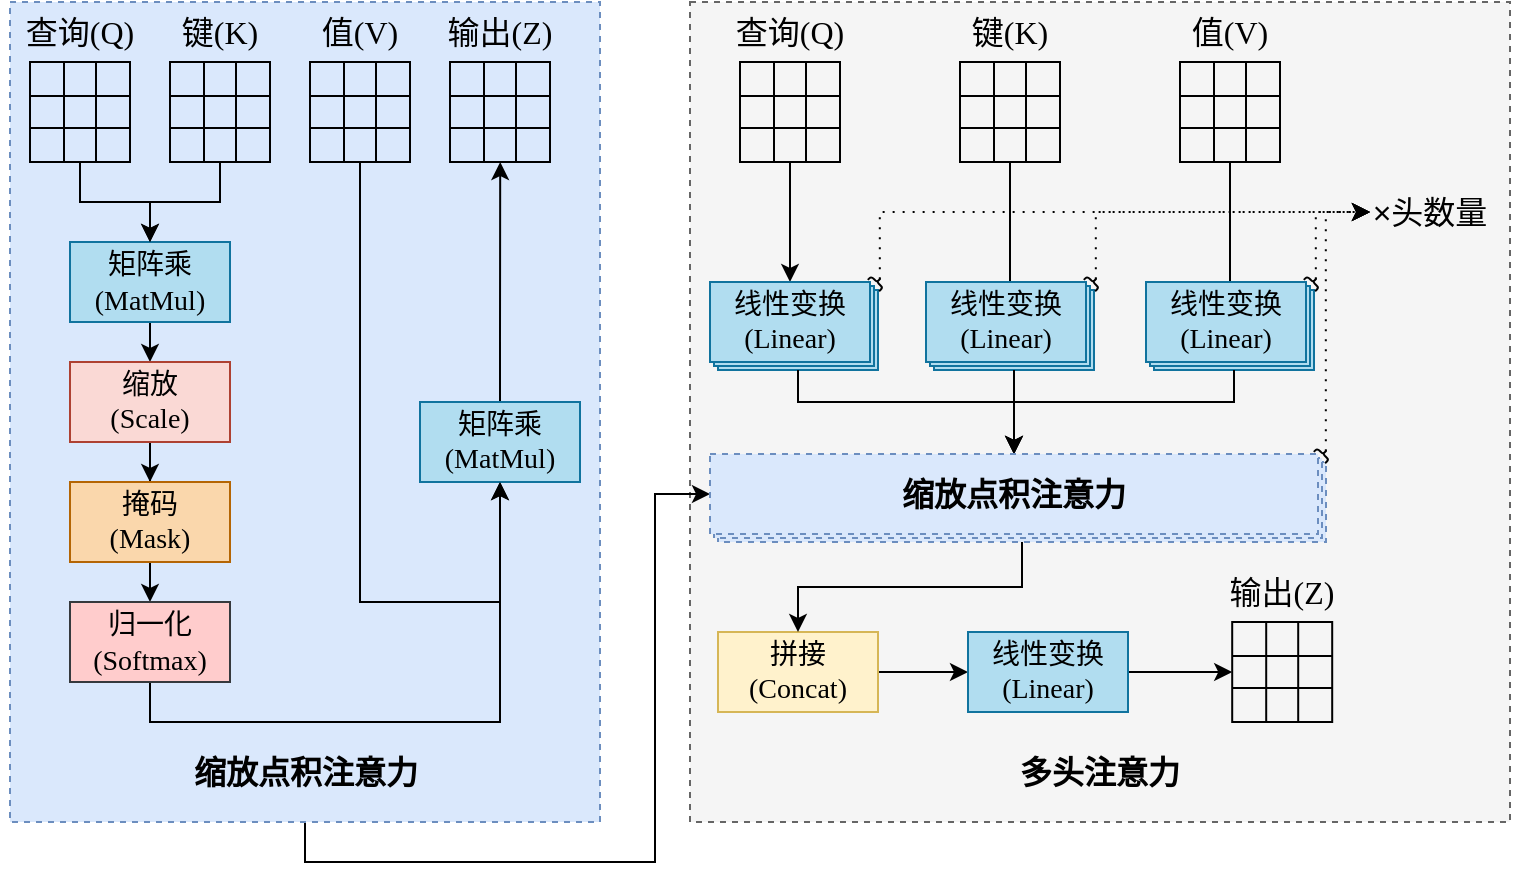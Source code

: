 <mxfile version="24.2.5" type="device">
  <diagram name="第 1 页" id="dVdpCF9wNjlWeNjONU8Y">
    <mxGraphModel dx="989" dy="577" grid="1" gridSize="10" guides="1" tooltips="1" connect="1" arrows="1" fold="1" page="1" pageScale="1" pageWidth="1169" pageHeight="1654" math="0" shadow="0">
      <root>
        <mxCell id="0" />
        <mxCell id="1" parent="0" />
        <mxCell id="nSlpM6zE50K-tXMGbX81-155" value="" style="rounded=0;whiteSpace=wrap;html=1;dashed=1;fillColor=#f5f5f5;strokeColor=#666666;fontColor=#333333;" parent="1" vertex="1">
          <mxGeometry x="450" y="80" width="410" height="410" as="geometry" />
        </mxCell>
        <mxCell id="nSlpM6zE50K-tXMGbX81-108" style="edgeStyle=orthogonalEdgeStyle;rounded=0;orthogonalLoop=1;jettySize=auto;html=1;exitX=0.5;exitY=1;exitDx=0;exitDy=0;entryX=0;entryY=0.5;entryDx=0;entryDy=0;" parent="1" source="nSlpM6zE50K-tXMGbX81-1" target="nSlpM6zE50K-tXMGbX81-107" edge="1">
          <mxGeometry relative="1" as="geometry" />
        </mxCell>
        <mxCell id="nSlpM6zE50K-tXMGbX81-1" value="" style="rounded=0;whiteSpace=wrap;html=1;dashed=1;fillColor=#dae8fc;strokeColor=#6c8ebf;" parent="1" vertex="1">
          <mxGeometry x="110" y="80" width="295" height="410" as="geometry" />
        </mxCell>
        <mxCell id="oNOvtMG3czTlzHMHdK3j-41" style="edgeStyle=orthogonalEdgeStyle;rounded=0;orthogonalLoop=1;jettySize=auto;html=1;exitX=0.5;exitY=1;exitDx=0;exitDy=0;entryX=0.5;entryY=0;entryDx=0;entryDy=0;" parent="1" source="oNOvtMG3czTlzHMHdK3j-2" target="oNOvtMG3czTlzHMHdK3j-39" edge="1">
          <mxGeometry relative="1" as="geometry" />
        </mxCell>
        <mxCell id="oNOvtMG3czTlzHMHdK3j-2" value="&lt;span style=&quot;font-size: 14px;&quot;&gt;&lt;font face=&quot;宋体&quot;&gt;矩阵乘&lt;/font&gt;&lt;font face=&quot;Times New Roman&quot;&gt;(MatMul)&lt;/font&gt;&lt;/span&gt;" style="rounded=0;whiteSpace=wrap;html=1;align=center;verticalAlign=middle;fontFamily=Helvetica;fontSize=12;fillColor=#b1ddf0;strokeColor=#10739e;" parent="1" vertex="1">
          <mxGeometry x="140" y="200" width="80" height="40" as="geometry" />
        </mxCell>
        <mxCell id="oNOvtMG3czTlzHMHdK3j-35" value="" style="edgeStyle=orthogonalEdgeStyle;rounded=0;orthogonalLoop=1;jettySize=auto;html=1;endArrow=classic;endFill=1;" parent="1" source="oNOvtMG3czTlzHMHdK3j-6" target="oNOvtMG3czTlzHMHdK3j-2" edge="1">
          <mxGeometry relative="1" as="geometry" />
        </mxCell>
        <mxCell id="oNOvtMG3czTlzHMHdK3j-6" value="" style="shape=table;startSize=0;container=1;collapsible=0;childLayout=tableLayout;fontSize=16;fillColor=none;" parent="1" vertex="1">
          <mxGeometry x="120" y="110" width="50" height="50" as="geometry" />
        </mxCell>
        <mxCell id="oNOvtMG3czTlzHMHdK3j-7" value="" style="shape=tableRow;horizontal=0;startSize=0;swimlaneHead=0;swimlaneBody=0;strokeColor=inherit;top=0;left=0;bottom=0;right=0;collapsible=0;dropTarget=0;fillColor=none;points=[[0,0.5],[1,0.5]];portConstraint=eastwest;fontSize=16;" parent="oNOvtMG3czTlzHMHdK3j-6" vertex="1">
          <mxGeometry width="50" height="17" as="geometry" />
        </mxCell>
        <mxCell id="oNOvtMG3czTlzHMHdK3j-8" value="" style="shape=partialRectangle;html=1;whiteSpace=wrap;connectable=0;strokeColor=inherit;overflow=hidden;fillColor=none;top=0;left=0;bottom=0;right=0;pointerEvents=1;fontSize=16;" parent="oNOvtMG3czTlzHMHdK3j-7" vertex="1">
          <mxGeometry width="17" height="17" as="geometry">
            <mxRectangle width="17" height="17" as="alternateBounds" />
          </mxGeometry>
        </mxCell>
        <mxCell id="oNOvtMG3czTlzHMHdK3j-9" value="" style="shape=partialRectangle;html=1;whiteSpace=wrap;connectable=0;strokeColor=inherit;overflow=hidden;fillColor=none;top=0;left=0;bottom=0;right=0;pointerEvents=1;fontSize=16;" parent="oNOvtMG3czTlzHMHdK3j-7" vertex="1">
          <mxGeometry x="17" width="16" height="17" as="geometry">
            <mxRectangle width="16" height="17" as="alternateBounds" />
          </mxGeometry>
        </mxCell>
        <mxCell id="oNOvtMG3czTlzHMHdK3j-10" value="" style="shape=partialRectangle;html=1;whiteSpace=wrap;connectable=0;strokeColor=inherit;overflow=hidden;fillColor=none;top=0;left=0;bottom=0;right=0;pointerEvents=1;fontSize=16;" parent="oNOvtMG3czTlzHMHdK3j-7" vertex="1">
          <mxGeometry x="33" width="17" height="17" as="geometry">
            <mxRectangle width="17" height="17" as="alternateBounds" />
          </mxGeometry>
        </mxCell>
        <mxCell id="oNOvtMG3czTlzHMHdK3j-11" value="" style="shape=tableRow;horizontal=0;startSize=0;swimlaneHead=0;swimlaneBody=0;strokeColor=inherit;top=0;left=0;bottom=0;right=0;collapsible=0;dropTarget=0;fillColor=none;points=[[0,0.5],[1,0.5]];portConstraint=eastwest;fontSize=16;" parent="oNOvtMG3czTlzHMHdK3j-6" vertex="1">
          <mxGeometry y="17" width="50" height="16" as="geometry" />
        </mxCell>
        <mxCell id="oNOvtMG3czTlzHMHdK3j-12" value="" style="shape=partialRectangle;html=1;whiteSpace=wrap;connectable=0;strokeColor=inherit;overflow=hidden;fillColor=none;top=0;left=0;bottom=0;right=0;pointerEvents=1;fontSize=16;" parent="oNOvtMG3czTlzHMHdK3j-11" vertex="1">
          <mxGeometry width="17" height="16" as="geometry">
            <mxRectangle width="17" height="16" as="alternateBounds" />
          </mxGeometry>
        </mxCell>
        <mxCell id="oNOvtMG3czTlzHMHdK3j-13" value="" style="shape=partialRectangle;html=1;whiteSpace=wrap;connectable=0;strokeColor=inherit;overflow=hidden;fillColor=none;top=0;left=0;bottom=0;right=0;pointerEvents=1;fontSize=16;" parent="oNOvtMG3czTlzHMHdK3j-11" vertex="1">
          <mxGeometry x="17" width="16" height="16" as="geometry">
            <mxRectangle width="16" height="16" as="alternateBounds" />
          </mxGeometry>
        </mxCell>
        <mxCell id="oNOvtMG3czTlzHMHdK3j-14" value="" style="shape=partialRectangle;html=1;whiteSpace=wrap;connectable=0;strokeColor=inherit;overflow=hidden;fillColor=none;top=0;left=0;bottom=0;right=0;pointerEvents=1;fontSize=16;" parent="oNOvtMG3czTlzHMHdK3j-11" vertex="1">
          <mxGeometry x="33" width="17" height="16" as="geometry">
            <mxRectangle width="17" height="16" as="alternateBounds" />
          </mxGeometry>
        </mxCell>
        <mxCell id="oNOvtMG3czTlzHMHdK3j-15" value="" style="shape=tableRow;horizontal=0;startSize=0;swimlaneHead=0;swimlaneBody=0;strokeColor=inherit;top=0;left=0;bottom=0;right=0;collapsible=0;dropTarget=0;fillColor=none;points=[[0,0.5],[1,0.5]];portConstraint=eastwest;fontSize=16;" parent="oNOvtMG3czTlzHMHdK3j-6" vertex="1">
          <mxGeometry y="33" width="50" height="17" as="geometry" />
        </mxCell>
        <mxCell id="oNOvtMG3czTlzHMHdK3j-16" value="" style="shape=partialRectangle;html=1;whiteSpace=wrap;connectable=0;strokeColor=inherit;overflow=hidden;fillColor=none;top=0;left=0;bottom=0;right=0;pointerEvents=1;fontSize=16;" parent="oNOvtMG3czTlzHMHdK3j-15" vertex="1">
          <mxGeometry width="17" height="17" as="geometry">
            <mxRectangle width="17" height="17" as="alternateBounds" />
          </mxGeometry>
        </mxCell>
        <mxCell id="oNOvtMG3czTlzHMHdK3j-17" value="" style="shape=partialRectangle;html=1;whiteSpace=wrap;connectable=0;strokeColor=inherit;overflow=hidden;fillColor=none;top=0;left=0;bottom=0;right=0;pointerEvents=1;fontSize=16;" parent="oNOvtMG3czTlzHMHdK3j-15" vertex="1">
          <mxGeometry x="17" width="16" height="17" as="geometry">
            <mxRectangle width="16" height="17" as="alternateBounds" />
          </mxGeometry>
        </mxCell>
        <mxCell id="oNOvtMG3czTlzHMHdK3j-18" value="" style="shape=partialRectangle;html=1;whiteSpace=wrap;connectable=0;strokeColor=inherit;overflow=hidden;fillColor=none;top=0;left=0;bottom=0;right=0;pointerEvents=1;fontSize=16;" parent="oNOvtMG3czTlzHMHdK3j-15" vertex="1">
          <mxGeometry x="33" width="17" height="17" as="geometry">
            <mxRectangle width="17" height="17" as="alternateBounds" />
          </mxGeometry>
        </mxCell>
        <mxCell id="oNOvtMG3czTlzHMHdK3j-36" value="" style="edgeStyle=orthogonalEdgeStyle;rounded=0;orthogonalLoop=1;jettySize=auto;html=1;endArrow=classic;endFill=1;" parent="1" source="oNOvtMG3czTlzHMHdK3j-20" target="oNOvtMG3czTlzHMHdK3j-2" edge="1">
          <mxGeometry relative="1" as="geometry" />
        </mxCell>
        <mxCell id="oNOvtMG3czTlzHMHdK3j-20" value="" style="shape=table;startSize=0;container=1;collapsible=0;childLayout=tableLayout;fontSize=16;fillColor=none;" parent="1" vertex="1">
          <mxGeometry x="190" y="110" width="50" height="50" as="geometry" />
        </mxCell>
        <mxCell id="oNOvtMG3czTlzHMHdK3j-21" value="" style="shape=tableRow;horizontal=0;startSize=0;swimlaneHead=0;swimlaneBody=0;strokeColor=inherit;top=0;left=0;bottom=0;right=0;collapsible=0;dropTarget=0;fillColor=none;points=[[0,0.5],[1,0.5]];portConstraint=eastwest;fontSize=16;" parent="oNOvtMG3czTlzHMHdK3j-20" vertex="1">
          <mxGeometry width="50" height="17" as="geometry" />
        </mxCell>
        <mxCell id="oNOvtMG3czTlzHMHdK3j-22" value="" style="shape=partialRectangle;html=1;whiteSpace=wrap;connectable=0;strokeColor=inherit;overflow=hidden;fillColor=none;top=0;left=0;bottom=0;right=0;pointerEvents=1;fontSize=16;" parent="oNOvtMG3czTlzHMHdK3j-21" vertex="1">
          <mxGeometry width="17" height="17" as="geometry">
            <mxRectangle width="17" height="17" as="alternateBounds" />
          </mxGeometry>
        </mxCell>
        <mxCell id="oNOvtMG3czTlzHMHdK3j-23" value="" style="shape=partialRectangle;html=1;whiteSpace=wrap;connectable=0;strokeColor=inherit;overflow=hidden;fillColor=none;top=0;left=0;bottom=0;right=0;pointerEvents=1;fontSize=16;" parent="oNOvtMG3czTlzHMHdK3j-21" vertex="1">
          <mxGeometry x="17" width="16" height="17" as="geometry">
            <mxRectangle width="16" height="17" as="alternateBounds" />
          </mxGeometry>
        </mxCell>
        <mxCell id="oNOvtMG3czTlzHMHdK3j-24" value="" style="shape=partialRectangle;html=1;whiteSpace=wrap;connectable=0;strokeColor=inherit;overflow=hidden;fillColor=none;top=0;left=0;bottom=0;right=0;pointerEvents=1;fontSize=16;" parent="oNOvtMG3czTlzHMHdK3j-21" vertex="1">
          <mxGeometry x="33" width="17" height="17" as="geometry">
            <mxRectangle width="17" height="17" as="alternateBounds" />
          </mxGeometry>
        </mxCell>
        <mxCell id="oNOvtMG3czTlzHMHdK3j-25" value="" style="shape=tableRow;horizontal=0;startSize=0;swimlaneHead=0;swimlaneBody=0;strokeColor=inherit;top=0;left=0;bottom=0;right=0;collapsible=0;dropTarget=0;fillColor=none;points=[[0,0.5],[1,0.5]];portConstraint=eastwest;fontSize=16;" parent="oNOvtMG3czTlzHMHdK3j-20" vertex="1">
          <mxGeometry y="17" width="50" height="16" as="geometry" />
        </mxCell>
        <mxCell id="oNOvtMG3czTlzHMHdK3j-26" value="" style="shape=partialRectangle;html=1;whiteSpace=wrap;connectable=0;strokeColor=inherit;overflow=hidden;fillColor=none;top=0;left=0;bottom=0;right=0;pointerEvents=1;fontSize=16;" parent="oNOvtMG3czTlzHMHdK3j-25" vertex="1">
          <mxGeometry width="17" height="16" as="geometry">
            <mxRectangle width="17" height="16" as="alternateBounds" />
          </mxGeometry>
        </mxCell>
        <mxCell id="oNOvtMG3czTlzHMHdK3j-27" value="" style="shape=partialRectangle;html=1;whiteSpace=wrap;connectable=0;strokeColor=inherit;overflow=hidden;fillColor=none;top=0;left=0;bottom=0;right=0;pointerEvents=1;fontSize=16;" parent="oNOvtMG3czTlzHMHdK3j-25" vertex="1">
          <mxGeometry x="17" width="16" height="16" as="geometry">
            <mxRectangle width="16" height="16" as="alternateBounds" />
          </mxGeometry>
        </mxCell>
        <mxCell id="oNOvtMG3czTlzHMHdK3j-28" value="" style="shape=partialRectangle;html=1;whiteSpace=wrap;connectable=0;strokeColor=inherit;overflow=hidden;fillColor=none;top=0;left=0;bottom=0;right=0;pointerEvents=1;fontSize=16;" parent="oNOvtMG3czTlzHMHdK3j-25" vertex="1">
          <mxGeometry x="33" width="17" height="16" as="geometry">
            <mxRectangle width="17" height="16" as="alternateBounds" />
          </mxGeometry>
        </mxCell>
        <mxCell id="oNOvtMG3czTlzHMHdK3j-29" value="" style="shape=tableRow;horizontal=0;startSize=0;swimlaneHead=0;swimlaneBody=0;strokeColor=inherit;top=0;left=0;bottom=0;right=0;collapsible=0;dropTarget=0;fillColor=none;points=[[0,0.5],[1,0.5]];portConstraint=eastwest;fontSize=16;" parent="oNOvtMG3czTlzHMHdK3j-20" vertex="1">
          <mxGeometry y="33" width="50" height="17" as="geometry" />
        </mxCell>
        <mxCell id="oNOvtMG3czTlzHMHdK3j-30" value="" style="shape=partialRectangle;html=1;whiteSpace=wrap;connectable=0;strokeColor=inherit;overflow=hidden;fillColor=none;top=0;left=0;bottom=0;right=0;pointerEvents=1;fontSize=16;" parent="oNOvtMG3czTlzHMHdK3j-29" vertex="1">
          <mxGeometry width="17" height="17" as="geometry">
            <mxRectangle width="17" height="17" as="alternateBounds" />
          </mxGeometry>
        </mxCell>
        <mxCell id="oNOvtMG3czTlzHMHdK3j-31" value="" style="shape=partialRectangle;html=1;whiteSpace=wrap;connectable=0;strokeColor=inherit;overflow=hidden;fillColor=none;top=0;left=0;bottom=0;right=0;pointerEvents=1;fontSize=16;" parent="oNOvtMG3czTlzHMHdK3j-29" vertex="1">
          <mxGeometry x="17" width="16" height="17" as="geometry">
            <mxRectangle width="16" height="17" as="alternateBounds" />
          </mxGeometry>
        </mxCell>
        <mxCell id="oNOvtMG3czTlzHMHdK3j-32" value="" style="shape=partialRectangle;html=1;whiteSpace=wrap;connectable=0;strokeColor=inherit;overflow=hidden;fillColor=none;top=0;left=0;bottom=0;right=0;pointerEvents=1;fontSize=16;" parent="oNOvtMG3czTlzHMHdK3j-29" vertex="1">
          <mxGeometry x="33" width="17" height="17" as="geometry">
            <mxRectangle width="17" height="17" as="alternateBounds" />
          </mxGeometry>
        </mxCell>
        <mxCell id="oNOvtMG3czTlzHMHdK3j-37" value="&lt;font face=&quot;宋体&quot; style=&quot;font-size: 16px;&quot;&gt;查询&lt;/font&gt;&lt;font style=&quot;font-size: 16px;&quot; face=&quot;Times New Roman&quot;&gt;(Q)&lt;/font&gt;" style="text;html=1;align=center;verticalAlign=middle;whiteSpace=wrap;rounded=0;" parent="1" vertex="1">
          <mxGeometry x="105" y="80" width="80" height="30" as="geometry" />
        </mxCell>
        <mxCell id="oNOvtMG3czTlzHMHdK3j-38" value="&lt;font face=&quot;宋体&quot; style=&quot;font-size: 16px;&quot;&gt;键&lt;/font&gt;&lt;font style=&quot;font-size: 16px;&quot; face=&quot;Times New Roman&quot;&gt;(K)&lt;/font&gt;" style="text;html=1;align=center;verticalAlign=middle;whiteSpace=wrap;rounded=0;" parent="1" vertex="1">
          <mxGeometry x="190" y="80" width="50" height="30" as="geometry" />
        </mxCell>
        <mxCell id="oNOvtMG3czTlzHMHdK3j-42" style="edgeStyle=orthogonalEdgeStyle;rounded=0;orthogonalLoop=1;jettySize=auto;html=1;exitX=0.5;exitY=1;exitDx=0;exitDy=0;" parent="1" source="oNOvtMG3czTlzHMHdK3j-39" target="oNOvtMG3czTlzHMHdK3j-40" edge="1">
          <mxGeometry relative="1" as="geometry" />
        </mxCell>
        <mxCell id="oNOvtMG3czTlzHMHdK3j-39" value="&lt;span style=&quot;font-size: 14px;&quot;&gt;&lt;font face=&quot;宋体&quot;&gt;缩放&lt;/font&gt;&lt;/span&gt;&lt;div&gt;&lt;font face=&quot;Times New Roman&quot;&gt;&lt;span style=&quot;font-size: 14px;&quot;&gt;(Scale)&lt;/span&gt;&lt;/font&gt;&lt;/div&gt;" style="rounded=0;whiteSpace=wrap;html=1;align=center;verticalAlign=middle;fontFamily=Helvetica;fontSize=12;fillColor=#fad9d5;strokeColor=#ae4132;" parent="1" vertex="1">
          <mxGeometry x="140" y="260" width="80" height="40" as="geometry" />
        </mxCell>
        <mxCell id="oNOvtMG3czTlzHMHdK3j-44" style="edgeStyle=orthogonalEdgeStyle;rounded=0;orthogonalLoop=1;jettySize=auto;html=1;exitX=0.5;exitY=1;exitDx=0;exitDy=0;entryX=0.5;entryY=0;entryDx=0;entryDy=0;" parent="1" source="oNOvtMG3czTlzHMHdK3j-40" target="oNOvtMG3czTlzHMHdK3j-43" edge="1">
          <mxGeometry relative="1" as="geometry" />
        </mxCell>
        <mxCell id="oNOvtMG3czTlzHMHdK3j-40" value="&lt;font face=&quot;宋体&quot; style=&quot;font-size: 14px;&quot;&gt;掩码&lt;/font&gt;&lt;div&gt;&lt;font style=&quot;font-size: 14px;&quot; face=&quot;Times New Roman&quot;&gt;(Mask)&lt;/font&gt;&lt;/div&gt;" style="rounded=0;whiteSpace=wrap;html=1;align=center;verticalAlign=middle;fontFamily=Helvetica;fontSize=12;fillColor=#fad7ac;strokeColor=#b46504;" parent="1" vertex="1">
          <mxGeometry x="140" y="320" width="80" height="40" as="geometry" />
        </mxCell>
        <mxCell id="oNOvtMG3czTlzHMHdK3j-62" style="edgeStyle=orthogonalEdgeStyle;rounded=0;orthogonalLoop=1;jettySize=auto;html=1;exitX=0.5;exitY=1;exitDx=0;exitDy=0;entryX=0.5;entryY=1;entryDx=0;entryDy=0;" parent="1" source="oNOvtMG3czTlzHMHdK3j-43" target="oNOvtMG3czTlzHMHdK3j-45" edge="1">
          <mxGeometry relative="1" as="geometry" />
        </mxCell>
        <mxCell id="oNOvtMG3czTlzHMHdK3j-43" value="&lt;span style=&quot;font-size: 14px;&quot;&gt;&lt;font face=&quot;宋体&quot;&gt;归一化&lt;/font&gt;&lt;font face=&quot;Times New Roman&quot;&gt;(Softmax)&lt;/font&gt;&lt;/span&gt;" style="rounded=0;whiteSpace=wrap;html=1;align=center;verticalAlign=middle;fontFamily=Helvetica;fontSize=12;fillColor=#ffcccc;strokeColor=#36393d;" parent="1" vertex="1">
          <mxGeometry x="140" y="380" width="80" height="40" as="geometry" />
        </mxCell>
        <mxCell id="oNOvtMG3czTlzHMHdK3j-84" value="" style="edgeStyle=orthogonalEdgeStyle;rounded=0;orthogonalLoop=1;jettySize=auto;html=1;entryX=0.502;entryY=1;entryDx=0;entryDy=0;entryPerimeter=0;" parent="1" source="oNOvtMG3czTlzHMHdK3j-45" target="oNOvtMG3czTlzHMHdK3j-72" edge="1">
          <mxGeometry relative="1" as="geometry">
            <Array as="points">
              <mxPoint x="355" y="250" />
              <mxPoint x="355" y="250" />
            </Array>
          </mxGeometry>
        </mxCell>
        <mxCell id="oNOvtMG3czTlzHMHdK3j-45" value="&lt;font style=&quot;font-size: 14px;&quot; face=&quot;宋体&quot;&gt;矩阵乘&lt;/font&gt;&lt;font style=&quot;font-size: 14px;&quot; face=&quot;Times New Roman&quot;&gt;(MatMul)&lt;/font&gt;" style="rounded=0;whiteSpace=wrap;html=1;align=center;verticalAlign=middle;fontFamily=Helvetica;fontSize=12;fillColor=#b1ddf0;strokeColor=#10739e;" parent="1" vertex="1">
          <mxGeometry x="315" y="280" width="80" height="40" as="geometry" />
        </mxCell>
        <mxCell id="oNOvtMG3czTlzHMHdK3j-61" value="" style="edgeStyle=orthogonalEdgeStyle;rounded=0;orthogonalLoop=1;jettySize=auto;html=1;entryX=0.5;entryY=1;entryDx=0;entryDy=0;" parent="1" source="oNOvtMG3czTlzHMHdK3j-47" target="oNOvtMG3czTlzHMHdK3j-45" edge="1">
          <mxGeometry relative="1" as="geometry">
            <Array as="points">
              <mxPoint x="285" y="380" />
              <mxPoint x="355" y="380" />
            </Array>
          </mxGeometry>
        </mxCell>
        <mxCell id="oNOvtMG3czTlzHMHdK3j-47" value="" style="shape=table;startSize=0;container=1;collapsible=0;childLayout=tableLayout;fontSize=16;fillColor=none;" parent="1" vertex="1">
          <mxGeometry x="260" y="110" width="50" height="50" as="geometry" />
        </mxCell>
        <mxCell id="oNOvtMG3czTlzHMHdK3j-48" value="" style="shape=tableRow;horizontal=0;startSize=0;swimlaneHead=0;swimlaneBody=0;strokeColor=inherit;top=0;left=0;bottom=0;right=0;collapsible=0;dropTarget=0;fillColor=none;points=[[0,0.5],[1,0.5]];portConstraint=eastwest;fontSize=16;" parent="oNOvtMG3czTlzHMHdK3j-47" vertex="1">
          <mxGeometry width="50" height="17" as="geometry" />
        </mxCell>
        <mxCell id="oNOvtMG3czTlzHMHdK3j-49" value="" style="shape=partialRectangle;html=1;whiteSpace=wrap;connectable=0;strokeColor=inherit;overflow=hidden;fillColor=none;top=0;left=0;bottom=0;right=0;pointerEvents=1;fontSize=16;" parent="oNOvtMG3czTlzHMHdK3j-48" vertex="1">
          <mxGeometry width="17" height="17" as="geometry">
            <mxRectangle width="17" height="17" as="alternateBounds" />
          </mxGeometry>
        </mxCell>
        <mxCell id="oNOvtMG3czTlzHMHdK3j-50" value="" style="shape=partialRectangle;html=1;whiteSpace=wrap;connectable=0;strokeColor=inherit;overflow=hidden;fillColor=none;top=0;left=0;bottom=0;right=0;pointerEvents=1;fontSize=16;" parent="oNOvtMG3czTlzHMHdK3j-48" vertex="1">
          <mxGeometry x="17" width="16" height="17" as="geometry">
            <mxRectangle width="16" height="17" as="alternateBounds" />
          </mxGeometry>
        </mxCell>
        <mxCell id="oNOvtMG3czTlzHMHdK3j-51" value="" style="shape=partialRectangle;html=1;whiteSpace=wrap;connectable=0;strokeColor=inherit;overflow=hidden;fillColor=none;top=0;left=0;bottom=0;right=0;pointerEvents=1;fontSize=16;" parent="oNOvtMG3czTlzHMHdK3j-48" vertex="1">
          <mxGeometry x="33" width="17" height="17" as="geometry">
            <mxRectangle width="17" height="17" as="alternateBounds" />
          </mxGeometry>
        </mxCell>
        <mxCell id="oNOvtMG3czTlzHMHdK3j-52" value="" style="shape=tableRow;horizontal=0;startSize=0;swimlaneHead=0;swimlaneBody=0;strokeColor=inherit;top=0;left=0;bottom=0;right=0;collapsible=0;dropTarget=0;fillColor=none;points=[[0,0.5],[1,0.5]];portConstraint=eastwest;fontSize=16;" parent="oNOvtMG3czTlzHMHdK3j-47" vertex="1">
          <mxGeometry y="17" width="50" height="16" as="geometry" />
        </mxCell>
        <mxCell id="oNOvtMG3czTlzHMHdK3j-53" value="" style="shape=partialRectangle;html=1;whiteSpace=wrap;connectable=0;strokeColor=inherit;overflow=hidden;fillColor=none;top=0;left=0;bottom=0;right=0;pointerEvents=1;fontSize=16;" parent="oNOvtMG3czTlzHMHdK3j-52" vertex="1">
          <mxGeometry width="17" height="16" as="geometry">
            <mxRectangle width="17" height="16" as="alternateBounds" />
          </mxGeometry>
        </mxCell>
        <mxCell id="oNOvtMG3czTlzHMHdK3j-54" value="" style="shape=partialRectangle;html=1;whiteSpace=wrap;connectable=0;strokeColor=inherit;overflow=hidden;fillColor=none;top=0;left=0;bottom=0;right=0;pointerEvents=1;fontSize=16;" parent="oNOvtMG3czTlzHMHdK3j-52" vertex="1">
          <mxGeometry x="17" width="16" height="16" as="geometry">
            <mxRectangle width="16" height="16" as="alternateBounds" />
          </mxGeometry>
        </mxCell>
        <mxCell id="oNOvtMG3czTlzHMHdK3j-55" value="" style="shape=partialRectangle;html=1;whiteSpace=wrap;connectable=0;strokeColor=inherit;overflow=hidden;fillColor=none;top=0;left=0;bottom=0;right=0;pointerEvents=1;fontSize=16;" parent="oNOvtMG3czTlzHMHdK3j-52" vertex="1">
          <mxGeometry x="33" width="17" height="16" as="geometry">
            <mxRectangle width="17" height="16" as="alternateBounds" />
          </mxGeometry>
        </mxCell>
        <mxCell id="oNOvtMG3czTlzHMHdK3j-56" value="" style="shape=tableRow;horizontal=0;startSize=0;swimlaneHead=0;swimlaneBody=0;strokeColor=inherit;top=0;left=0;bottom=0;right=0;collapsible=0;dropTarget=0;fillColor=none;points=[[0,0.5],[1,0.5]];portConstraint=eastwest;fontSize=16;" parent="oNOvtMG3czTlzHMHdK3j-47" vertex="1">
          <mxGeometry y="33" width="50" height="17" as="geometry" />
        </mxCell>
        <mxCell id="oNOvtMG3czTlzHMHdK3j-57" value="" style="shape=partialRectangle;html=1;whiteSpace=wrap;connectable=0;strokeColor=inherit;overflow=hidden;fillColor=none;top=0;left=0;bottom=0;right=0;pointerEvents=1;fontSize=16;" parent="oNOvtMG3czTlzHMHdK3j-56" vertex="1">
          <mxGeometry width="17" height="17" as="geometry">
            <mxRectangle width="17" height="17" as="alternateBounds" />
          </mxGeometry>
        </mxCell>
        <mxCell id="oNOvtMG3czTlzHMHdK3j-58" value="" style="shape=partialRectangle;html=1;whiteSpace=wrap;connectable=0;strokeColor=inherit;overflow=hidden;fillColor=none;top=0;left=0;bottom=0;right=0;pointerEvents=1;fontSize=16;" parent="oNOvtMG3czTlzHMHdK3j-56" vertex="1">
          <mxGeometry x="17" width="16" height="17" as="geometry">
            <mxRectangle width="16" height="17" as="alternateBounds" />
          </mxGeometry>
        </mxCell>
        <mxCell id="oNOvtMG3czTlzHMHdK3j-59" value="" style="shape=partialRectangle;html=1;whiteSpace=wrap;connectable=0;strokeColor=inherit;overflow=hidden;fillColor=none;top=0;left=0;bottom=0;right=0;pointerEvents=1;fontSize=16;" parent="oNOvtMG3czTlzHMHdK3j-56" vertex="1">
          <mxGeometry x="33" width="17" height="17" as="geometry">
            <mxRectangle width="17" height="17" as="alternateBounds" />
          </mxGeometry>
        </mxCell>
        <mxCell id="oNOvtMG3czTlzHMHdK3j-60" value="&lt;font face=&quot;宋体&quot; style=&quot;font-size: 16px;&quot;&gt;值&lt;/font&gt;&lt;font style=&quot;font-size: 16px;&quot; face=&quot;Times New Roman&quot;&gt;(V)&lt;/font&gt;" style="text;html=1;align=center;verticalAlign=middle;whiteSpace=wrap;rounded=0;" parent="1" vertex="1">
          <mxGeometry x="260" y="80" width="50" height="30" as="geometry" />
        </mxCell>
        <mxCell id="oNOvtMG3czTlzHMHdK3j-63" value="" style="shape=table;startSize=0;container=1;collapsible=0;childLayout=tableLayout;fontSize=16;fillColor=none;" parent="1" vertex="1">
          <mxGeometry x="330" y="110" width="50" height="50" as="geometry" />
        </mxCell>
        <mxCell id="oNOvtMG3czTlzHMHdK3j-64" value="" style="shape=tableRow;horizontal=0;startSize=0;swimlaneHead=0;swimlaneBody=0;strokeColor=inherit;top=0;left=0;bottom=0;right=0;collapsible=0;dropTarget=0;fillColor=none;points=[[0,0.5],[1,0.5]];portConstraint=eastwest;fontSize=16;" parent="oNOvtMG3czTlzHMHdK3j-63" vertex="1">
          <mxGeometry width="50" height="17" as="geometry" />
        </mxCell>
        <mxCell id="oNOvtMG3czTlzHMHdK3j-65" value="" style="shape=partialRectangle;html=1;whiteSpace=wrap;connectable=0;strokeColor=inherit;overflow=hidden;fillColor=none;top=0;left=0;bottom=0;right=0;pointerEvents=1;fontSize=16;" parent="oNOvtMG3czTlzHMHdK3j-64" vertex="1">
          <mxGeometry width="17" height="17" as="geometry">
            <mxRectangle width="17" height="17" as="alternateBounds" />
          </mxGeometry>
        </mxCell>
        <mxCell id="oNOvtMG3czTlzHMHdK3j-66" value="" style="shape=partialRectangle;html=1;whiteSpace=wrap;connectable=0;strokeColor=inherit;overflow=hidden;fillColor=none;top=0;left=0;bottom=0;right=0;pointerEvents=1;fontSize=16;" parent="oNOvtMG3czTlzHMHdK3j-64" vertex="1">
          <mxGeometry x="17" width="16" height="17" as="geometry">
            <mxRectangle width="16" height="17" as="alternateBounds" />
          </mxGeometry>
        </mxCell>
        <mxCell id="oNOvtMG3czTlzHMHdK3j-67" value="" style="shape=partialRectangle;html=1;whiteSpace=wrap;connectable=0;strokeColor=inherit;overflow=hidden;fillColor=none;top=0;left=0;bottom=0;right=0;pointerEvents=1;fontSize=16;" parent="oNOvtMG3czTlzHMHdK3j-64" vertex="1">
          <mxGeometry x="33" width="17" height="17" as="geometry">
            <mxRectangle width="17" height="17" as="alternateBounds" />
          </mxGeometry>
        </mxCell>
        <mxCell id="oNOvtMG3czTlzHMHdK3j-68" value="" style="shape=tableRow;horizontal=0;startSize=0;swimlaneHead=0;swimlaneBody=0;strokeColor=inherit;top=0;left=0;bottom=0;right=0;collapsible=0;dropTarget=0;fillColor=none;points=[[0,0.5],[1,0.5]];portConstraint=eastwest;fontSize=16;" parent="oNOvtMG3czTlzHMHdK3j-63" vertex="1">
          <mxGeometry y="17" width="50" height="16" as="geometry" />
        </mxCell>
        <mxCell id="oNOvtMG3czTlzHMHdK3j-69" value="" style="shape=partialRectangle;html=1;whiteSpace=wrap;connectable=0;strokeColor=inherit;overflow=hidden;fillColor=none;top=0;left=0;bottom=0;right=0;pointerEvents=1;fontSize=16;" parent="oNOvtMG3czTlzHMHdK3j-68" vertex="1">
          <mxGeometry width="17" height="16" as="geometry">
            <mxRectangle width="17" height="16" as="alternateBounds" />
          </mxGeometry>
        </mxCell>
        <mxCell id="oNOvtMG3czTlzHMHdK3j-70" value="" style="shape=partialRectangle;html=1;whiteSpace=wrap;connectable=0;strokeColor=inherit;overflow=hidden;fillColor=none;top=0;left=0;bottom=0;right=0;pointerEvents=1;fontSize=16;" parent="oNOvtMG3czTlzHMHdK3j-68" vertex="1">
          <mxGeometry x="17" width="16" height="16" as="geometry">
            <mxRectangle width="16" height="16" as="alternateBounds" />
          </mxGeometry>
        </mxCell>
        <mxCell id="oNOvtMG3czTlzHMHdK3j-71" value="" style="shape=partialRectangle;html=1;whiteSpace=wrap;connectable=0;strokeColor=inherit;overflow=hidden;fillColor=none;top=0;left=0;bottom=0;right=0;pointerEvents=1;fontSize=16;" parent="oNOvtMG3czTlzHMHdK3j-68" vertex="1">
          <mxGeometry x="33" width="17" height="16" as="geometry">
            <mxRectangle width="17" height="16" as="alternateBounds" />
          </mxGeometry>
        </mxCell>
        <mxCell id="oNOvtMG3czTlzHMHdK3j-72" value="" style="shape=tableRow;horizontal=0;startSize=0;swimlaneHead=0;swimlaneBody=0;strokeColor=inherit;top=0;left=0;bottom=0;right=0;collapsible=0;dropTarget=0;fillColor=none;points=[[0,0.5],[1,0.5]];portConstraint=eastwest;fontSize=16;" parent="oNOvtMG3czTlzHMHdK3j-63" vertex="1">
          <mxGeometry y="33" width="50" height="17" as="geometry" />
        </mxCell>
        <mxCell id="oNOvtMG3czTlzHMHdK3j-73" value="" style="shape=partialRectangle;html=1;whiteSpace=wrap;connectable=0;strokeColor=inherit;overflow=hidden;fillColor=none;top=0;left=0;bottom=0;right=0;pointerEvents=1;fontSize=16;" parent="oNOvtMG3czTlzHMHdK3j-72" vertex="1">
          <mxGeometry width="17" height="17" as="geometry">
            <mxRectangle width="17" height="17" as="alternateBounds" />
          </mxGeometry>
        </mxCell>
        <mxCell id="oNOvtMG3czTlzHMHdK3j-74" value="" style="shape=partialRectangle;html=1;whiteSpace=wrap;connectable=0;strokeColor=inherit;overflow=hidden;fillColor=none;top=0;left=0;bottom=0;right=0;pointerEvents=1;fontSize=16;" parent="oNOvtMG3czTlzHMHdK3j-72" vertex="1">
          <mxGeometry x="17" width="16" height="17" as="geometry">
            <mxRectangle width="16" height="17" as="alternateBounds" />
          </mxGeometry>
        </mxCell>
        <mxCell id="oNOvtMG3czTlzHMHdK3j-75" value="" style="shape=partialRectangle;html=1;whiteSpace=wrap;connectable=0;strokeColor=inherit;overflow=hidden;fillColor=none;top=0;left=0;bottom=0;right=0;pointerEvents=1;fontSize=16;" parent="oNOvtMG3czTlzHMHdK3j-72" vertex="1">
          <mxGeometry x="33" width="17" height="17" as="geometry">
            <mxRectangle width="17" height="17" as="alternateBounds" />
          </mxGeometry>
        </mxCell>
        <mxCell id="oNOvtMG3czTlzHMHdK3j-76" value="&lt;font face=&quot;宋体&quot; style=&quot;font-size: 16px;&quot;&gt;输出&lt;/font&gt;&lt;font style=&quot;font-size: 16px;&quot; face=&quot;Times New Roman&quot;&gt;(Z)&lt;/font&gt;" style="text;html=1;align=center;verticalAlign=middle;whiteSpace=wrap;rounded=0;" parent="1" vertex="1">
          <mxGeometry x="325" y="80" width="60" height="30" as="geometry" />
        </mxCell>
        <mxCell id="nSlpM6zE50K-tXMGbX81-2" value="&lt;font face=&quot;宋体&quot; style=&quot;font-size: 16px;&quot;&gt;&lt;b&gt;缩放点积注意力&lt;/b&gt;&lt;/font&gt;" style="text;html=1;align=center;verticalAlign=middle;whiteSpace=wrap;rounded=0;" parent="1" vertex="1">
          <mxGeometry x="157.5" y="450" width="200" height="30" as="geometry" />
        </mxCell>
        <mxCell id="nSlpM6zE50K-tXMGbX81-91" value="" style="edgeStyle=orthogonalEdgeStyle;rounded=0;orthogonalLoop=1;jettySize=auto;html=1;" parent="1" source="nSlpM6zE50K-tXMGbX81-45" target="nSlpM6zE50K-tXMGbX81-87" edge="1">
          <mxGeometry relative="1" as="geometry" />
        </mxCell>
        <mxCell id="nSlpM6zE50K-tXMGbX81-45" value="" style="shape=table;startSize=0;container=1;collapsible=0;childLayout=tableLayout;fontSize=16;fillColor=none;" parent="1" vertex="1">
          <mxGeometry x="475" y="110" width="50" height="50" as="geometry" />
        </mxCell>
        <mxCell id="nSlpM6zE50K-tXMGbX81-46" value="" style="shape=tableRow;horizontal=0;startSize=0;swimlaneHead=0;swimlaneBody=0;strokeColor=inherit;top=0;left=0;bottom=0;right=0;collapsible=0;dropTarget=0;fillColor=none;points=[[0,0.5],[1,0.5]];portConstraint=eastwest;fontSize=16;" parent="nSlpM6zE50K-tXMGbX81-45" vertex="1">
          <mxGeometry width="50" height="17" as="geometry" />
        </mxCell>
        <mxCell id="nSlpM6zE50K-tXMGbX81-47" value="" style="shape=partialRectangle;html=1;whiteSpace=wrap;connectable=0;strokeColor=inherit;overflow=hidden;fillColor=none;top=0;left=0;bottom=0;right=0;pointerEvents=1;fontSize=16;" parent="nSlpM6zE50K-tXMGbX81-46" vertex="1">
          <mxGeometry width="17" height="17" as="geometry">
            <mxRectangle width="17" height="17" as="alternateBounds" />
          </mxGeometry>
        </mxCell>
        <mxCell id="nSlpM6zE50K-tXMGbX81-48" value="" style="shape=partialRectangle;html=1;whiteSpace=wrap;connectable=0;strokeColor=inherit;overflow=hidden;fillColor=none;top=0;left=0;bottom=0;right=0;pointerEvents=1;fontSize=16;" parent="nSlpM6zE50K-tXMGbX81-46" vertex="1">
          <mxGeometry x="17" width="16" height="17" as="geometry">
            <mxRectangle width="16" height="17" as="alternateBounds" />
          </mxGeometry>
        </mxCell>
        <mxCell id="nSlpM6zE50K-tXMGbX81-49" value="" style="shape=partialRectangle;html=1;whiteSpace=wrap;connectable=0;strokeColor=inherit;overflow=hidden;fillColor=none;top=0;left=0;bottom=0;right=0;pointerEvents=1;fontSize=16;" parent="nSlpM6zE50K-tXMGbX81-46" vertex="1">
          <mxGeometry x="33" width="17" height="17" as="geometry">
            <mxRectangle width="17" height="17" as="alternateBounds" />
          </mxGeometry>
        </mxCell>
        <mxCell id="nSlpM6zE50K-tXMGbX81-50" value="" style="shape=tableRow;horizontal=0;startSize=0;swimlaneHead=0;swimlaneBody=0;strokeColor=inherit;top=0;left=0;bottom=0;right=0;collapsible=0;dropTarget=0;fillColor=none;points=[[0,0.5],[1,0.5]];portConstraint=eastwest;fontSize=16;" parent="nSlpM6zE50K-tXMGbX81-45" vertex="1">
          <mxGeometry y="17" width="50" height="16" as="geometry" />
        </mxCell>
        <mxCell id="nSlpM6zE50K-tXMGbX81-51" value="" style="shape=partialRectangle;html=1;whiteSpace=wrap;connectable=0;strokeColor=inherit;overflow=hidden;fillColor=none;top=0;left=0;bottom=0;right=0;pointerEvents=1;fontSize=16;" parent="nSlpM6zE50K-tXMGbX81-50" vertex="1">
          <mxGeometry width="17" height="16" as="geometry">
            <mxRectangle width="17" height="16" as="alternateBounds" />
          </mxGeometry>
        </mxCell>
        <mxCell id="nSlpM6zE50K-tXMGbX81-52" value="" style="shape=partialRectangle;html=1;whiteSpace=wrap;connectable=0;strokeColor=inherit;overflow=hidden;fillColor=none;top=0;left=0;bottom=0;right=0;pointerEvents=1;fontSize=16;" parent="nSlpM6zE50K-tXMGbX81-50" vertex="1">
          <mxGeometry x="17" width="16" height="16" as="geometry">
            <mxRectangle width="16" height="16" as="alternateBounds" />
          </mxGeometry>
        </mxCell>
        <mxCell id="nSlpM6zE50K-tXMGbX81-53" value="" style="shape=partialRectangle;html=1;whiteSpace=wrap;connectable=0;strokeColor=inherit;overflow=hidden;fillColor=none;top=0;left=0;bottom=0;right=0;pointerEvents=1;fontSize=16;" parent="nSlpM6zE50K-tXMGbX81-50" vertex="1">
          <mxGeometry x="33" width="17" height="16" as="geometry">
            <mxRectangle width="17" height="16" as="alternateBounds" />
          </mxGeometry>
        </mxCell>
        <mxCell id="nSlpM6zE50K-tXMGbX81-54" value="" style="shape=tableRow;horizontal=0;startSize=0;swimlaneHead=0;swimlaneBody=0;strokeColor=inherit;top=0;left=0;bottom=0;right=0;collapsible=0;dropTarget=0;fillColor=none;points=[[0,0.5],[1,0.5]];portConstraint=eastwest;fontSize=16;" parent="nSlpM6zE50K-tXMGbX81-45" vertex="1">
          <mxGeometry y="33" width="50" height="17" as="geometry" />
        </mxCell>
        <mxCell id="nSlpM6zE50K-tXMGbX81-55" value="" style="shape=partialRectangle;html=1;whiteSpace=wrap;connectable=0;strokeColor=inherit;overflow=hidden;fillColor=none;top=0;left=0;bottom=0;right=0;pointerEvents=1;fontSize=16;" parent="nSlpM6zE50K-tXMGbX81-54" vertex="1">
          <mxGeometry width="17" height="17" as="geometry">
            <mxRectangle width="17" height="17" as="alternateBounds" />
          </mxGeometry>
        </mxCell>
        <mxCell id="nSlpM6zE50K-tXMGbX81-56" value="" style="shape=partialRectangle;html=1;whiteSpace=wrap;connectable=0;strokeColor=inherit;overflow=hidden;fillColor=none;top=0;left=0;bottom=0;right=0;pointerEvents=1;fontSize=16;" parent="nSlpM6zE50K-tXMGbX81-54" vertex="1">
          <mxGeometry x="17" width="16" height="17" as="geometry">
            <mxRectangle width="16" height="17" as="alternateBounds" />
          </mxGeometry>
        </mxCell>
        <mxCell id="nSlpM6zE50K-tXMGbX81-57" value="" style="shape=partialRectangle;html=1;whiteSpace=wrap;connectable=0;strokeColor=inherit;overflow=hidden;fillColor=none;top=0;left=0;bottom=0;right=0;pointerEvents=1;fontSize=16;" parent="nSlpM6zE50K-tXMGbX81-54" vertex="1">
          <mxGeometry x="33" width="17" height="17" as="geometry">
            <mxRectangle width="17" height="17" as="alternateBounds" />
          </mxGeometry>
        </mxCell>
        <mxCell id="nSlpM6zE50K-tXMGbX81-92" value="" style="edgeStyle=orthogonalEdgeStyle;rounded=0;orthogonalLoop=1;jettySize=auto;html=1;" parent="1" source="nSlpM6zE50K-tXMGbX81-58" edge="1">
          <mxGeometry relative="1" as="geometry">
            <mxPoint x="610" y="250" as="targetPoint" />
          </mxGeometry>
        </mxCell>
        <mxCell id="nSlpM6zE50K-tXMGbX81-58" value="" style="shape=table;startSize=0;container=1;collapsible=0;childLayout=tableLayout;fontSize=16;fillColor=none;" parent="1" vertex="1">
          <mxGeometry x="585" y="110" width="50" height="50" as="geometry" />
        </mxCell>
        <mxCell id="nSlpM6zE50K-tXMGbX81-59" value="" style="shape=tableRow;horizontal=0;startSize=0;swimlaneHead=0;swimlaneBody=0;strokeColor=inherit;top=0;left=0;bottom=0;right=0;collapsible=0;dropTarget=0;fillColor=none;points=[[0,0.5],[1,0.5]];portConstraint=eastwest;fontSize=16;" parent="nSlpM6zE50K-tXMGbX81-58" vertex="1">
          <mxGeometry width="50" height="17" as="geometry" />
        </mxCell>
        <mxCell id="nSlpM6zE50K-tXMGbX81-60" value="" style="shape=partialRectangle;html=1;whiteSpace=wrap;connectable=0;strokeColor=inherit;overflow=hidden;fillColor=none;top=0;left=0;bottom=0;right=0;pointerEvents=1;fontSize=16;" parent="nSlpM6zE50K-tXMGbX81-59" vertex="1">
          <mxGeometry width="17" height="17" as="geometry">
            <mxRectangle width="17" height="17" as="alternateBounds" />
          </mxGeometry>
        </mxCell>
        <mxCell id="nSlpM6zE50K-tXMGbX81-61" value="" style="shape=partialRectangle;html=1;whiteSpace=wrap;connectable=0;strokeColor=inherit;overflow=hidden;fillColor=none;top=0;left=0;bottom=0;right=0;pointerEvents=1;fontSize=16;" parent="nSlpM6zE50K-tXMGbX81-59" vertex="1">
          <mxGeometry x="17" width="16" height="17" as="geometry">
            <mxRectangle width="16" height="17" as="alternateBounds" />
          </mxGeometry>
        </mxCell>
        <mxCell id="nSlpM6zE50K-tXMGbX81-62" value="" style="shape=partialRectangle;html=1;whiteSpace=wrap;connectable=0;strokeColor=inherit;overflow=hidden;fillColor=none;top=0;left=0;bottom=0;right=0;pointerEvents=1;fontSize=16;" parent="nSlpM6zE50K-tXMGbX81-59" vertex="1">
          <mxGeometry x="33" width="17" height="17" as="geometry">
            <mxRectangle width="17" height="17" as="alternateBounds" />
          </mxGeometry>
        </mxCell>
        <mxCell id="nSlpM6zE50K-tXMGbX81-63" value="" style="shape=tableRow;horizontal=0;startSize=0;swimlaneHead=0;swimlaneBody=0;strokeColor=inherit;top=0;left=0;bottom=0;right=0;collapsible=0;dropTarget=0;fillColor=none;points=[[0,0.5],[1,0.5]];portConstraint=eastwest;fontSize=16;" parent="nSlpM6zE50K-tXMGbX81-58" vertex="1">
          <mxGeometry y="17" width="50" height="16" as="geometry" />
        </mxCell>
        <mxCell id="nSlpM6zE50K-tXMGbX81-64" value="" style="shape=partialRectangle;html=1;whiteSpace=wrap;connectable=0;strokeColor=inherit;overflow=hidden;fillColor=none;top=0;left=0;bottom=0;right=0;pointerEvents=1;fontSize=16;" parent="nSlpM6zE50K-tXMGbX81-63" vertex="1">
          <mxGeometry width="17" height="16" as="geometry">
            <mxRectangle width="17" height="16" as="alternateBounds" />
          </mxGeometry>
        </mxCell>
        <mxCell id="nSlpM6zE50K-tXMGbX81-65" value="" style="shape=partialRectangle;html=1;whiteSpace=wrap;connectable=0;strokeColor=inherit;overflow=hidden;fillColor=none;top=0;left=0;bottom=0;right=0;pointerEvents=1;fontSize=16;" parent="nSlpM6zE50K-tXMGbX81-63" vertex="1">
          <mxGeometry x="17" width="16" height="16" as="geometry">
            <mxRectangle width="16" height="16" as="alternateBounds" />
          </mxGeometry>
        </mxCell>
        <mxCell id="nSlpM6zE50K-tXMGbX81-66" value="" style="shape=partialRectangle;html=1;whiteSpace=wrap;connectable=0;strokeColor=inherit;overflow=hidden;fillColor=none;top=0;left=0;bottom=0;right=0;pointerEvents=1;fontSize=16;" parent="nSlpM6zE50K-tXMGbX81-63" vertex="1">
          <mxGeometry x="33" width="17" height="16" as="geometry">
            <mxRectangle width="17" height="16" as="alternateBounds" />
          </mxGeometry>
        </mxCell>
        <mxCell id="nSlpM6zE50K-tXMGbX81-67" value="" style="shape=tableRow;horizontal=0;startSize=0;swimlaneHead=0;swimlaneBody=0;strokeColor=inherit;top=0;left=0;bottom=0;right=0;collapsible=0;dropTarget=0;fillColor=none;points=[[0,0.5],[1,0.5]];portConstraint=eastwest;fontSize=16;" parent="nSlpM6zE50K-tXMGbX81-58" vertex="1">
          <mxGeometry y="33" width="50" height="17" as="geometry" />
        </mxCell>
        <mxCell id="nSlpM6zE50K-tXMGbX81-68" value="" style="shape=partialRectangle;html=1;whiteSpace=wrap;connectable=0;strokeColor=inherit;overflow=hidden;fillColor=none;top=0;left=0;bottom=0;right=0;pointerEvents=1;fontSize=16;" parent="nSlpM6zE50K-tXMGbX81-67" vertex="1">
          <mxGeometry width="17" height="17" as="geometry">
            <mxRectangle width="17" height="17" as="alternateBounds" />
          </mxGeometry>
        </mxCell>
        <mxCell id="nSlpM6zE50K-tXMGbX81-69" value="" style="shape=partialRectangle;html=1;whiteSpace=wrap;connectable=0;strokeColor=inherit;overflow=hidden;fillColor=none;top=0;left=0;bottom=0;right=0;pointerEvents=1;fontSize=16;" parent="nSlpM6zE50K-tXMGbX81-67" vertex="1">
          <mxGeometry x="17" width="16" height="17" as="geometry">
            <mxRectangle width="16" height="17" as="alternateBounds" />
          </mxGeometry>
        </mxCell>
        <mxCell id="nSlpM6zE50K-tXMGbX81-70" value="" style="shape=partialRectangle;html=1;whiteSpace=wrap;connectable=0;strokeColor=inherit;overflow=hidden;fillColor=none;top=0;left=0;bottom=0;right=0;pointerEvents=1;fontSize=16;" parent="nSlpM6zE50K-tXMGbX81-67" vertex="1">
          <mxGeometry x="33" width="17" height="17" as="geometry">
            <mxRectangle width="17" height="17" as="alternateBounds" />
          </mxGeometry>
        </mxCell>
        <mxCell id="nSlpM6zE50K-tXMGbX81-93" value="" style="edgeStyle=orthogonalEdgeStyle;rounded=0;orthogonalLoop=1;jettySize=auto;html=1;" parent="1" source="nSlpM6zE50K-tXMGbX81-73" edge="1">
          <mxGeometry relative="1" as="geometry">
            <mxPoint x="720" y="250" as="targetPoint" />
          </mxGeometry>
        </mxCell>
        <mxCell id="nSlpM6zE50K-tXMGbX81-73" value="" style="shape=table;startSize=0;container=1;collapsible=0;childLayout=tableLayout;fontSize=16;fillColor=none;" parent="1" vertex="1">
          <mxGeometry x="695" y="110" width="50" height="50" as="geometry" />
        </mxCell>
        <mxCell id="nSlpM6zE50K-tXMGbX81-74" value="" style="shape=tableRow;horizontal=0;startSize=0;swimlaneHead=0;swimlaneBody=0;strokeColor=inherit;top=0;left=0;bottom=0;right=0;collapsible=0;dropTarget=0;fillColor=none;points=[[0,0.5],[1,0.5]];portConstraint=eastwest;fontSize=16;" parent="nSlpM6zE50K-tXMGbX81-73" vertex="1">
          <mxGeometry width="50" height="17" as="geometry" />
        </mxCell>
        <mxCell id="nSlpM6zE50K-tXMGbX81-75" value="" style="shape=partialRectangle;html=1;whiteSpace=wrap;connectable=0;strokeColor=inherit;overflow=hidden;fillColor=none;top=0;left=0;bottom=0;right=0;pointerEvents=1;fontSize=16;" parent="nSlpM6zE50K-tXMGbX81-74" vertex="1">
          <mxGeometry width="17" height="17" as="geometry">
            <mxRectangle width="17" height="17" as="alternateBounds" />
          </mxGeometry>
        </mxCell>
        <mxCell id="nSlpM6zE50K-tXMGbX81-76" value="" style="shape=partialRectangle;html=1;whiteSpace=wrap;connectable=0;strokeColor=inherit;overflow=hidden;fillColor=none;top=0;left=0;bottom=0;right=0;pointerEvents=1;fontSize=16;" parent="nSlpM6zE50K-tXMGbX81-74" vertex="1">
          <mxGeometry x="17" width="16" height="17" as="geometry">
            <mxRectangle width="16" height="17" as="alternateBounds" />
          </mxGeometry>
        </mxCell>
        <mxCell id="nSlpM6zE50K-tXMGbX81-77" value="" style="shape=partialRectangle;html=1;whiteSpace=wrap;connectable=0;strokeColor=inherit;overflow=hidden;fillColor=none;top=0;left=0;bottom=0;right=0;pointerEvents=1;fontSize=16;" parent="nSlpM6zE50K-tXMGbX81-74" vertex="1">
          <mxGeometry x="33" width="17" height="17" as="geometry">
            <mxRectangle width="17" height="17" as="alternateBounds" />
          </mxGeometry>
        </mxCell>
        <mxCell id="nSlpM6zE50K-tXMGbX81-78" value="" style="shape=tableRow;horizontal=0;startSize=0;swimlaneHead=0;swimlaneBody=0;strokeColor=inherit;top=0;left=0;bottom=0;right=0;collapsible=0;dropTarget=0;fillColor=none;points=[[0,0.5],[1,0.5]];portConstraint=eastwest;fontSize=16;" parent="nSlpM6zE50K-tXMGbX81-73" vertex="1">
          <mxGeometry y="17" width="50" height="16" as="geometry" />
        </mxCell>
        <mxCell id="nSlpM6zE50K-tXMGbX81-79" value="" style="shape=partialRectangle;html=1;whiteSpace=wrap;connectable=0;strokeColor=inherit;overflow=hidden;fillColor=none;top=0;left=0;bottom=0;right=0;pointerEvents=1;fontSize=16;" parent="nSlpM6zE50K-tXMGbX81-78" vertex="1">
          <mxGeometry width="17" height="16" as="geometry">
            <mxRectangle width="17" height="16" as="alternateBounds" />
          </mxGeometry>
        </mxCell>
        <mxCell id="nSlpM6zE50K-tXMGbX81-80" value="" style="shape=partialRectangle;html=1;whiteSpace=wrap;connectable=0;strokeColor=inherit;overflow=hidden;fillColor=none;top=0;left=0;bottom=0;right=0;pointerEvents=1;fontSize=16;" parent="nSlpM6zE50K-tXMGbX81-78" vertex="1">
          <mxGeometry x="17" width="16" height="16" as="geometry">
            <mxRectangle width="16" height="16" as="alternateBounds" />
          </mxGeometry>
        </mxCell>
        <mxCell id="nSlpM6zE50K-tXMGbX81-81" value="" style="shape=partialRectangle;html=1;whiteSpace=wrap;connectable=0;strokeColor=inherit;overflow=hidden;fillColor=none;top=0;left=0;bottom=0;right=0;pointerEvents=1;fontSize=16;" parent="nSlpM6zE50K-tXMGbX81-78" vertex="1">
          <mxGeometry x="33" width="17" height="16" as="geometry">
            <mxRectangle width="17" height="16" as="alternateBounds" />
          </mxGeometry>
        </mxCell>
        <mxCell id="nSlpM6zE50K-tXMGbX81-82" value="" style="shape=tableRow;horizontal=0;startSize=0;swimlaneHead=0;swimlaneBody=0;strokeColor=inherit;top=0;left=0;bottom=0;right=0;collapsible=0;dropTarget=0;fillColor=none;points=[[0,0.5],[1,0.5]];portConstraint=eastwest;fontSize=16;" parent="nSlpM6zE50K-tXMGbX81-73" vertex="1">
          <mxGeometry y="33" width="50" height="17" as="geometry" />
        </mxCell>
        <mxCell id="nSlpM6zE50K-tXMGbX81-83" value="" style="shape=partialRectangle;html=1;whiteSpace=wrap;connectable=0;strokeColor=inherit;overflow=hidden;fillColor=none;top=0;left=0;bottom=0;right=0;pointerEvents=1;fontSize=16;" parent="nSlpM6zE50K-tXMGbX81-82" vertex="1">
          <mxGeometry width="17" height="17" as="geometry">
            <mxRectangle width="17" height="17" as="alternateBounds" />
          </mxGeometry>
        </mxCell>
        <mxCell id="nSlpM6zE50K-tXMGbX81-84" value="" style="shape=partialRectangle;html=1;whiteSpace=wrap;connectable=0;strokeColor=inherit;overflow=hidden;fillColor=none;top=0;left=0;bottom=0;right=0;pointerEvents=1;fontSize=16;" parent="nSlpM6zE50K-tXMGbX81-82" vertex="1">
          <mxGeometry x="17" width="16" height="17" as="geometry">
            <mxRectangle width="16" height="17" as="alternateBounds" />
          </mxGeometry>
        </mxCell>
        <mxCell id="nSlpM6zE50K-tXMGbX81-85" value="" style="shape=partialRectangle;html=1;whiteSpace=wrap;connectable=0;strokeColor=inherit;overflow=hidden;fillColor=none;top=0;left=0;bottom=0;right=0;pointerEvents=1;fontSize=16;" parent="nSlpM6zE50K-tXMGbX81-82" vertex="1">
          <mxGeometry x="33" width="17" height="17" as="geometry">
            <mxRectangle width="17" height="17" as="alternateBounds" />
          </mxGeometry>
        </mxCell>
        <mxCell id="nSlpM6zE50K-tXMGbX81-98" value="" style="group" parent="1" vertex="1" connectable="0">
          <mxGeometry x="460" y="220" width="84" height="44" as="geometry" />
        </mxCell>
        <mxCell id="nSlpM6zE50K-tXMGbX81-95" value="&lt;font face=&quot;Times New Roman&quot;&gt;&lt;span style=&quot;font-size: 14px;&quot;&gt;Linear&lt;/span&gt;&lt;/font&gt;" style="rounded=0;whiteSpace=wrap;html=1;align=center;verticalAlign=middle;fontFamily=Helvetica;fontSize=12;fillColor=#b1ddf0;strokeColor=#10739e;" parent="nSlpM6zE50K-tXMGbX81-98" vertex="1">
          <mxGeometry x="4" y="4" width="80" height="40" as="geometry" />
        </mxCell>
        <mxCell id="nSlpM6zE50K-tXMGbX81-94" value="&lt;font face=&quot;Times New Roman&quot;&gt;&lt;span style=&quot;font-size: 14px;&quot;&gt;Linear&lt;/span&gt;&lt;/font&gt;" style="rounded=0;whiteSpace=wrap;html=1;align=center;verticalAlign=middle;fontFamily=Helvetica;fontSize=12;fillColor=#b1ddf0;strokeColor=#10739e;" parent="nSlpM6zE50K-tXMGbX81-98" vertex="1">
          <mxGeometry x="2" y="2" width="80" height="40" as="geometry" />
        </mxCell>
        <mxCell id="nSlpM6zE50K-tXMGbX81-87" value="&lt;div&gt;&lt;span style=&quot;font-size: 14px;&quot;&gt;&lt;font face=&quot;宋体&quot;&gt;线性变换&lt;/font&gt;&lt;/span&gt;&lt;/div&gt;&lt;font face=&quot;Times New Roman&quot;&gt;&lt;span style=&quot;font-size: 14px;&quot;&gt;(Linear)&lt;/span&gt;&lt;/font&gt;" style="rounded=0;whiteSpace=wrap;html=1;align=center;verticalAlign=middle;fontFamily=Helvetica;fontSize=12;fillColor=#b1ddf0;strokeColor=#10739e;" parent="nSlpM6zE50K-tXMGbX81-98" vertex="1">
          <mxGeometry width="80" height="40" as="geometry" />
        </mxCell>
        <mxCell id="nSlpM6zE50K-tXMGbX81-99" value="" style="group" parent="1" vertex="1" connectable="0">
          <mxGeometry x="568" y="220" width="84" height="44" as="geometry" />
        </mxCell>
        <mxCell id="nSlpM6zE50K-tXMGbX81-100" value="&lt;font face=&quot;Times New Roman&quot;&gt;&lt;span style=&quot;font-size: 14px;&quot;&gt;Linear&lt;/span&gt;&lt;/font&gt;" style="rounded=0;whiteSpace=wrap;html=1;align=center;verticalAlign=middle;fontFamily=Helvetica;fontSize=12;fillColor=#b1ddf0;strokeColor=#10739e;" parent="nSlpM6zE50K-tXMGbX81-99" vertex="1">
          <mxGeometry x="4" y="4" width="80" height="40" as="geometry" />
        </mxCell>
        <mxCell id="nSlpM6zE50K-tXMGbX81-101" value="&lt;font face=&quot;Times New Roman&quot;&gt;&lt;span style=&quot;font-size: 14px;&quot;&gt;Linear&lt;/span&gt;&lt;/font&gt;" style="rounded=0;whiteSpace=wrap;html=1;align=center;verticalAlign=middle;fontFamily=Helvetica;fontSize=12;fillColor=#b1ddf0;strokeColor=#10739e;" parent="nSlpM6zE50K-tXMGbX81-99" vertex="1">
          <mxGeometry x="2" y="2" width="80" height="40" as="geometry" />
        </mxCell>
        <mxCell id="nSlpM6zE50K-tXMGbX81-102" value="&lt;div&gt;&lt;span style=&quot;font-size: 14px;&quot;&gt;&lt;font face=&quot;宋体&quot;&gt;线性变换&lt;/font&gt;&lt;/span&gt;&lt;/div&gt;&lt;font face=&quot;Times New Roman&quot;&gt;&lt;span style=&quot;font-size: 14px;&quot;&gt;(Linear)&lt;/span&gt;&lt;/font&gt;" style="rounded=0;whiteSpace=wrap;html=1;align=center;verticalAlign=middle;fontFamily=Helvetica;fontSize=12;fillColor=#b1ddf0;strokeColor=#10739e;" parent="nSlpM6zE50K-tXMGbX81-99" vertex="1">
          <mxGeometry width="80" height="40" as="geometry" />
        </mxCell>
        <mxCell id="nSlpM6zE50K-tXMGbX81-103" value="" style="group" parent="1" vertex="1" connectable="0">
          <mxGeometry x="678" y="220" width="84" height="44" as="geometry" />
        </mxCell>
        <mxCell id="nSlpM6zE50K-tXMGbX81-104" value="&lt;font face=&quot;Times New Roman&quot;&gt;&lt;span style=&quot;font-size: 14px;&quot;&gt;Linear&lt;/span&gt;&lt;/font&gt;" style="rounded=0;whiteSpace=wrap;html=1;align=center;verticalAlign=middle;fontFamily=Helvetica;fontSize=12;fillColor=#b1ddf0;strokeColor=#10739e;" parent="nSlpM6zE50K-tXMGbX81-103" vertex="1">
          <mxGeometry x="4" y="4" width="80" height="40" as="geometry" />
        </mxCell>
        <mxCell id="nSlpM6zE50K-tXMGbX81-105" value="&lt;font face=&quot;Times New Roman&quot;&gt;&lt;span style=&quot;font-size: 14px;&quot;&gt;Linear&lt;/span&gt;&lt;/font&gt;" style="rounded=0;whiteSpace=wrap;html=1;align=center;verticalAlign=middle;fontFamily=Helvetica;fontSize=12;fillColor=#b1ddf0;strokeColor=#10739e;" parent="nSlpM6zE50K-tXMGbX81-103" vertex="1">
          <mxGeometry x="2" y="2" width="80" height="40" as="geometry" />
        </mxCell>
        <mxCell id="nSlpM6zE50K-tXMGbX81-106" value="&lt;div&gt;&lt;span style=&quot;font-size: 14px;&quot;&gt;&lt;font face=&quot;宋体&quot;&gt;线性变换&lt;/font&gt;&lt;/span&gt;&lt;/div&gt;&lt;font face=&quot;Times New Roman&quot;&gt;&lt;span style=&quot;font-size: 14px;&quot;&gt;(Linear)&lt;/span&gt;&lt;/font&gt;" style="rounded=0;whiteSpace=wrap;html=1;align=center;verticalAlign=middle;fontFamily=Helvetica;fontSize=12;fillColor=#b1ddf0;strokeColor=#10739e;" parent="nSlpM6zE50K-tXMGbX81-103" vertex="1">
          <mxGeometry width="80" height="40" as="geometry" />
        </mxCell>
        <mxCell id="nSlpM6zE50K-tXMGbX81-121" style="edgeStyle=orthogonalEdgeStyle;rounded=0;orthogonalLoop=1;jettySize=auto;html=1;exitX=0.1;exitY=0.5;exitDx=0;exitDy=0;exitPerimeter=0;entryX=0;entryY=0.5;entryDx=0;entryDy=0;dashed=1;dashPattern=1 4;" parent="1" source="nSlpM6zE50K-tXMGbX81-111" target="nSlpM6zE50K-tXMGbX81-118" edge="1">
          <mxGeometry relative="1" as="geometry">
            <Array as="points">
              <mxPoint x="763" y="185" />
            </Array>
          </mxGeometry>
        </mxCell>
        <mxCell id="nSlpM6zE50K-tXMGbX81-111" value="" style="shape=curlyBracket;whiteSpace=wrap;html=1;rounded=1;flipH=1;labelPosition=right;verticalLabelPosition=middle;align=left;verticalAlign=middle;rotation=-45;size=0.5;" parent="1" vertex="1">
          <mxGeometry x="759" y="216" width="5" height="8" as="geometry" />
        </mxCell>
        <mxCell id="nSlpM6zE50K-tXMGbX81-120" style="edgeStyle=orthogonalEdgeStyle;rounded=0;orthogonalLoop=1;jettySize=auto;html=1;exitX=0.1;exitY=0.5;exitDx=0;exitDy=0;exitPerimeter=0;entryX=0;entryY=0.5;entryDx=0;entryDy=0;dashed=1;dashPattern=1 4;" parent="1" source="nSlpM6zE50K-tXMGbX81-114" target="nSlpM6zE50K-tXMGbX81-118" edge="1">
          <mxGeometry relative="1" as="geometry">
            <Array as="points">
              <mxPoint x="653" y="185" />
            </Array>
          </mxGeometry>
        </mxCell>
        <mxCell id="nSlpM6zE50K-tXMGbX81-114" value="" style="shape=curlyBracket;whiteSpace=wrap;html=1;rounded=1;flipH=1;labelPosition=right;verticalLabelPosition=middle;align=left;verticalAlign=middle;rotation=-45;size=0.5;" parent="1" vertex="1">
          <mxGeometry x="649" y="216" width="5" height="8" as="geometry" />
        </mxCell>
        <mxCell id="nSlpM6zE50K-tXMGbX81-119" style="edgeStyle=orthogonalEdgeStyle;rounded=0;orthogonalLoop=1;jettySize=auto;html=1;exitX=0.1;exitY=0.5;exitDx=0;exitDy=0;exitPerimeter=0;entryX=0;entryY=0.5;entryDx=0;entryDy=0;dashed=1;dashPattern=1 4;" parent="1" source="nSlpM6zE50K-tXMGbX81-115" target="nSlpM6zE50K-tXMGbX81-118" edge="1">
          <mxGeometry relative="1" as="geometry">
            <Array as="points">
              <mxPoint x="545" y="185" />
            </Array>
          </mxGeometry>
        </mxCell>
        <mxCell id="nSlpM6zE50K-tXMGbX81-115" value="" style="shape=curlyBracket;whiteSpace=wrap;html=1;rounded=1;flipH=1;labelPosition=right;verticalLabelPosition=middle;align=left;verticalAlign=middle;rotation=-45;size=0.5;" parent="1" vertex="1">
          <mxGeometry x="541" y="216" width="5" height="8" as="geometry" />
        </mxCell>
        <mxCell id="nSlpM6zE50K-tXMGbX81-122" style="edgeStyle=orthogonalEdgeStyle;rounded=0;orthogonalLoop=1;jettySize=auto;html=1;exitX=0.1;exitY=0.5;exitDx=0;exitDy=0;exitPerimeter=0;entryX=0;entryY=0.5;entryDx=0;entryDy=0;dashed=1;dashPattern=1 4;" parent="1" source="nSlpM6zE50K-tXMGbX81-116" target="nSlpM6zE50K-tXMGbX81-118" edge="1">
          <mxGeometry relative="1" as="geometry">
            <Array as="points">
              <mxPoint x="768" y="185" />
            </Array>
          </mxGeometry>
        </mxCell>
        <mxCell id="nSlpM6zE50K-tXMGbX81-118" value="&lt;font style=&quot;font-size: 16px;&quot;&gt;×&lt;font style=&quot;font-size: 16px;&quot; face=&quot;宋体&quot;&gt;头数量&lt;/font&gt;&lt;/font&gt;" style="text;html=1;align=center;verticalAlign=middle;whiteSpace=wrap;rounded=0;" parent="1" vertex="1">
          <mxGeometry x="790" y="170" width="60" height="30" as="geometry" />
        </mxCell>
        <mxCell id="nSlpM6zE50K-tXMGbX81-123" value="" style="edgeStyle=orthogonalEdgeStyle;rounded=0;orthogonalLoop=1;jettySize=auto;html=1;" parent="1" source="nSlpM6zE50K-tXMGbX81-95" target="nSlpM6zE50K-tXMGbX81-107" edge="1">
          <mxGeometry relative="1" as="geometry">
            <Array as="points">
              <mxPoint x="504" y="280" />
              <mxPoint x="612" y="280" />
            </Array>
          </mxGeometry>
        </mxCell>
        <mxCell id="nSlpM6zE50K-tXMGbX81-127" value="" style="edgeStyle=orthogonalEdgeStyle;rounded=0;orthogonalLoop=1;jettySize=auto;html=1;" parent="1" source="nSlpM6zE50K-tXMGbX81-100" target="nSlpM6zE50K-tXMGbX81-107" edge="1">
          <mxGeometry relative="1" as="geometry" />
        </mxCell>
        <mxCell id="nSlpM6zE50K-tXMGbX81-128" value="" style="edgeStyle=orthogonalEdgeStyle;rounded=0;orthogonalLoop=1;jettySize=auto;html=1;" parent="1" source="nSlpM6zE50K-tXMGbX81-104" target="nSlpM6zE50K-tXMGbX81-107" edge="1">
          <mxGeometry relative="1" as="geometry">
            <Array as="points">
              <mxPoint x="722" y="280" />
              <mxPoint x="612" y="280" />
            </Array>
          </mxGeometry>
        </mxCell>
        <mxCell id="nSlpM6zE50K-tXMGbX81-129" value="" style="group" parent="1" vertex="1" connectable="0">
          <mxGeometry x="460" y="301.404" width="311.096" height="48.596" as="geometry" />
        </mxCell>
        <mxCell id="nSlpM6zE50K-tXMGbX81-110" value="&lt;span style=&quot;font-family: &amp;quot;Times New Roman&amp;quot;; font-size: 16px;&quot;&gt;Scaled Dot-Product Attention&lt;/span&gt;" style="rounded=0;whiteSpace=wrap;html=1;dashed=1;fillColor=#dae8fc;strokeColor=#6c8ebf;" parent="nSlpM6zE50K-tXMGbX81-129" vertex="1">
          <mxGeometry x="4" y="8.596" width="304" height="40" as="geometry" />
        </mxCell>
        <mxCell id="nSlpM6zE50K-tXMGbX81-109" value="&lt;span style=&quot;font-family: &amp;quot;Times New Roman&amp;quot;; font-size: 16px;&quot;&gt;Scaled Dot-Product Attention&lt;/span&gt;" style="rounded=0;whiteSpace=wrap;html=1;dashed=1;fillColor=#dae8fc;strokeColor=#6c8ebf;" parent="nSlpM6zE50K-tXMGbX81-129" vertex="1">
          <mxGeometry x="2" y="6.596" width="304" height="40" as="geometry" />
        </mxCell>
        <mxCell id="nSlpM6zE50K-tXMGbX81-107" value="&lt;span style=&quot;font-size: 16px;&quot;&gt;&lt;font face=&quot;宋体&quot;&gt;&lt;b&gt;缩放点积注意力&lt;/b&gt;&lt;/font&gt;&lt;/span&gt;" style="rounded=0;whiteSpace=wrap;html=1;dashed=1;fillColor=#dae8fc;strokeColor=#6c8ebf;" parent="nSlpM6zE50K-tXMGbX81-129" vertex="1">
          <mxGeometry y="4.596" width="304" height="40" as="geometry" />
        </mxCell>
        <mxCell id="nSlpM6zE50K-tXMGbX81-116" value="" style="shape=curlyBracket;whiteSpace=wrap;html=1;rounded=1;flipH=1;labelPosition=right;verticalLabelPosition=middle;align=left;verticalAlign=middle;rotation=-45;size=0.5;" parent="nSlpM6zE50K-tXMGbX81-129" vertex="1">
          <mxGeometry x="304" y="0.596" width="5" height="8" as="geometry" />
        </mxCell>
        <mxCell id="nSlpM6zE50K-tXMGbX81-139" style="edgeStyle=orthogonalEdgeStyle;rounded=0;orthogonalLoop=1;jettySize=auto;html=1;exitX=1;exitY=0.5;exitDx=0;exitDy=0;entryX=0;entryY=0.5;entryDx=0;entryDy=0;" parent="1" source="nSlpM6zE50K-tXMGbX81-130" target="nSlpM6zE50K-tXMGbX81-137" edge="1">
          <mxGeometry relative="1" as="geometry" />
        </mxCell>
        <mxCell id="nSlpM6zE50K-tXMGbX81-130" value="&lt;span style=&quot;font-size: 14px;&quot;&gt;&lt;font face=&quot;宋体&quot;&gt;拼接&lt;/font&gt;&lt;/span&gt;&lt;div&gt;&lt;font face=&quot;Times New Roman&quot;&gt;&lt;span style=&quot;font-size: 14px;&quot;&gt;(Concat)&lt;/span&gt;&lt;/font&gt;&lt;/div&gt;" style="rounded=0;whiteSpace=wrap;html=1;align=center;verticalAlign=middle;fontFamily=Helvetica;fontSize=12;fillColor=#fff2cc;strokeColor=#d6b656;" parent="1" vertex="1">
          <mxGeometry x="464.0" y="395" width="80" height="40" as="geometry" />
        </mxCell>
        <mxCell id="nSlpM6zE50K-tXMGbX81-132" value="" style="edgeStyle=orthogonalEdgeStyle;rounded=0;orthogonalLoop=1;jettySize=auto;html=1;" parent="1" source="nSlpM6zE50K-tXMGbX81-110" target="nSlpM6zE50K-tXMGbX81-130" edge="1">
          <mxGeometry relative="1" as="geometry" />
        </mxCell>
        <mxCell id="nSlpM6zE50K-tXMGbX81-154" style="edgeStyle=orthogonalEdgeStyle;rounded=0;orthogonalLoop=1;jettySize=auto;html=1;exitX=1;exitY=0.5;exitDx=0;exitDy=0;entryX=0;entryY=0.5;entryDx=0;entryDy=0;" parent="1" source="nSlpM6zE50K-tXMGbX81-137" target="nSlpM6zE50K-tXMGbX81-145" edge="1">
          <mxGeometry relative="1" as="geometry" />
        </mxCell>
        <mxCell id="nSlpM6zE50K-tXMGbX81-137" value="&lt;div&gt;&lt;span style=&quot;font-size: 14px;&quot;&gt;&lt;font face=&quot;宋体&quot;&gt;线性变换&lt;/font&gt;&lt;/span&gt;&lt;/div&gt;&lt;font face=&quot;Times New Roman&quot;&gt;&lt;span style=&quot;font-size: 14px;&quot;&gt;(Linear)&lt;/span&gt;&lt;/font&gt;" style="rounded=0;whiteSpace=wrap;html=1;align=center;verticalAlign=middle;fontFamily=Helvetica;fontSize=12;fillColor=#b1ddf0;strokeColor=#10739e;" parent="1" vertex="1">
          <mxGeometry x="589" y="395" width="80" height="40" as="geometry" />
        </mxCell>
        <mxCell id="nSlpM6zE50K-tXMGbX81-140" value="" style="shape=table;startSize=0;container=1;collapsible=0;childLayout=tableLayout;fontSize=16;fillColor=none;" parent="1" vertex="1">
          <mxGeometry x="721.1" y="390" width="50" height="50" as="geometry" />
        </mxCell>
        <mxCell id="nSlpM6zE50K-tXMGbX81-141" value="" style="shape=tableRow;horizontal=0;startSize=0;swimlaneHead=0;swimlaneBody=0;strokeColor=inherit;top=0;left=0;bottom=0;right=0;collapsible=0;dropTarget=0;fillColor=none;points=[[0,0.5],[1,0.5]];portConstraint=eastwest;fontSize=16;" parent="nSlpM6zE50K-tXMGbX81-140" vertex="1">
          <mxGeometry width="50" height="17" as="geometry" />
        </mxCell>
        <mxCell id="nSlpM6zE50K-tXMGbX81-142" value="" style="shape=partialRectangle;html=1;whiteSpace=wrap;connectable=0;strokeColor=inherit;overflow=hidden;fillColor=none;top=0;left=0;bottom=0;right=0;pointerEvents=1;fontSize=16;" parent="nSlpM6zE50K-tXMGbX81-141" vertex="1">
          <mxGeometry width="17" height="17" as="geometry">
            <mxRectangle width="17" height="17" as="alternateBounds" />
          </mxGeometry>
        </mxCell>
        <mxCell id="nSlpM6zE50K-tXMGbX81-143" value="" style="shape=partialRectangle;html=1;whiteSpace=wrap;connectable=0;strokeColor=inherit;overflow=hidden;fillColor=none;top=0;left=0;bottom=0;right=0;pointerEvents=1;fontSize=16;" parent="nSlpM6zE50K-tXMGbX81-141" vertex="1">
          <mxGeometry x="17" width="16" height="17" as="geometry">
            <mxRectangle width="16" height="17" as="alternateBounds" />
          </mxGeometry>
        </mxCell>
        <mxCell id="nSlpM6zE50K-tXMGbX81-144" value="" style="shape=partialRectangle;html=1;whiteSpace=wrap;connectable=0;strokeColor=inherit;overflow=hidden;fillColor=none;top=0;left=0;bottom=0;right=0;pointerEvents=1;fontSize=16;" parent="nSlpM6zE50K-tXMGbX81-141" vertex="1">
          <mxGeometry x="33" width="17" height="17" as="geometry">
            <mxRectangle width="17" height="17" as="alternateBounds" />
          </mxGeometry>
        </mxCell>
        <mxCell id="nSlpM6zE50K-tXMGbX81-145" value="" style="shape=tableRow;horizontal=0;startSize=0;swimlaneHead=0;swimlaneBody=0;strokeColor=inherit;top=0;left=0;bottom=0;right=0;collapsible=0;dropTarget=0;fillColor=none;points=[[0,0.5],[1,0.5]];portConstraint=eastwest;fontSize=16;" parent="nSlpM6zE50K-tXMGbX81-140" vertex="1">
          <mxGeometry y="17" width="50" height="16" as="geometry" />
        </mxCell>
        <mxCell id="nSlpM6zE50K-tXMGbX81-146" value="" style="shape=partialRectangle;html=1;whiteSpace=wrap;connectable=0;strokeColor=inherit;overflow=hidden;fillColor=none;top=0;left=0;bottom=0;right=0;pointerEvents=1;fontSize=16;" parent="nSlpM6zE50K-tXMGbX81-145" vertex="1">
          <mxGeometry width="17" height="16" as="geometry">
            <mxRectangle width="17" height="16" as="alternateBounds" />
          </mxGeometry>
        </mxCell>
        <mxCell id="nSlpM6zE50K-tXMGbX81-147" value="" style="shape=partialRectangle;html=1;whiteSpace=wrap;connectable=0;strokeColor=inherit;overflow=hidden;fillColor=none;top=0;left=0;bottom=0;right=0;pointerEvents=1;fontSize=16;" parent="nSlpM6zE50K-tXMGbX81-145" vertex="1">
          <mxGeometry x="17" width="16" height="16" as="geometry">
            <mxRectangle width="16" height="16" as="alternateBounds" />
          </mxGeometry>
        </mxCell>
        <mxCell id="nSlpM6zE50K-tXMGbX81-148" value="" style="shape=partialRectangle;html=1;whiteSpace=wrap;connectable=0;strokeColor=inherit;overflow=hidden;fillColor=none;top=0;left=0;bottom=0;right=0;pointerEvents=1;fontSize=16;" parent="nSlpM6zE50K-tXMGbX81-145" vertex="1">
          <mxGeometry x="33" width="17" height="16" as="geometry">
            <mxRectangle width="17" height="16" as="alternateBounds" />
          </mxGeometry>
        </mxCell>
        <mxCell id="nSlpM6zE50K-tXMGbX81-149" value="" style="shape=tableRow;horizontal=0;startSize=0;swimlaneHead=0;swimlaneBody=0;strokeColor=inherit;top=0;left=0;bottom=0;right=0;collapsible=0;dropTarget=0;fillColor=none;points=[[0,0.5],[1,0.5]];portConstraint=eastwest;fontSize=16;" parent="nSlpM6zE50K-tXMGbX81-140" vertex="1">
          <mxGeometry y="33" width="50" height="17" as="geometry" />
        </mxCell>
        <mxCell id="nSlpM6zE50K-tXMGbX81-150" value="" style="shape=partialRectangle;html=1;whiteSpace=wrap;connectable=0;strokeColor=inherit;overflow=hidden;fillColor=none;top=0;left=0;bottom=0;right=0;pointerEvents=1;fontSize=16;" parent="nSlpM6zE50K-tXMGbX81-149" vertex="1">
          <mxGeometry width="17" height="17" as="geometry">
            <mxRectangle width="17" height="17" as="alternateBounds" />
          </mxGeometry>
        </mxCell>
        <mxCell id="nSlpM6zE50K-tXMGbX81-151" value="" style="shape=partialRectangle;html=1;whiteSpace=wrap;connectable=0;strokeColor=inherit;overflow=hidden;fillColor=none;top=0;left=0;bottom=0;right=0;pointerEvents=1;fontSize=16;" parent="nSlpM6zE50K-tXMGbX81-149" vertex="1">
          <mxGeometry x="17" width="16" height="17" as="geometry">
            <mxRectangle width="16" height="17" as="alternateBounds" />
          </mxGeometry>
        </mxCell>
        <mxCell id="nSlpM6zE50K-tXMGbX81-152" value="" style="shape=partialRectangle;html=1;whiteSpace=wrap;connectable=0;strokeColor=inherit;overflow=hidden;fillColor=none;top=0;left=0;bottom=0;right=0;pointerEvents=1;fontSize=16;" parent="nSlpM6zE50K-tXMGbX81-149" vertex="1">
          <mxGeometry x="33" width="17" height="17" as="geometry">
            <mxRectangle width="17" height="17" as="alternateBounds" />
          </mxGeometry>
        </mxCell>
        <mxCell id="nSlpM6zE50K-tXMGbX81-156" value="&lt;font face=&quot;宋体&quot; style=&quot;font-size: 16px;&quot;&gt;&lt;b&gt;多头注意力&lt;/b&gt;&lt;/font&gt;" style="text;html=1;align=center;verticalAlign=middle;whiteSpace=wrap;rounded=0;" parent="1" vertex="1">
          <mxGeometry x="555" y="450" width="200" height="30" as="geometry" />
        </mxCell>
        <mxCell id="8U9trMAeQtRVT35c-Qjn-1" value="&lt;font face=&quot;宋体&quot; style=&quot;font-size: 16px;&quot;&gt;查询&lt;/font&gt;&lt;font style=&quot;font-size: 16px;&quot; face=&quot;Times New Roman&quot;&gt;(Q)&lt;/font&gt;" style="text;html=1;align=center;verticalAlign=middle;whiteSpace=wrap;rounded=0;" vertex="1" parent="1">
          <mxGeometry x="460" y="80" width="80" height="30" as="geometry" />
        </mxCell>
        <mxCell id="8U9trMAeQtRVT35c-Qjn-2" value="&lt;font face=&quot;宋体&quot; style=&quot;font-size: 16px;&quot;&gt;键&lt;/font&gt;&lt;font style=&quot;font-size: 16px;&quot; face=&quot;Times New Roman&quot;&gt;(K)&lt;/font&gt;" style="text;html=1;align=center;verticalAlign=middle;whiteSpace=wrap;rounded=0;" vertex="1" parent="1">
          <mxGeometry x="585" y="80" width="50" height="30" as="geometry" />
        </mxCell>
        <mxCell id="8U9trMAeQtRVT35c-Qjn-3" value="&lt;font face=&quot;宋体&quot; style=&quot;font-size: 16px;&quot;&gt;值&lt;/font&gt;&lt;font style=&quot;font-size: 16px;&quot; face=&quot;Times New Roman&quot;&gt;(V)&lt;/font&gt;" style="text;html=1;align=center;verticalAlign=middle;whiteSpace=wrap;rounded=0;" vertex="1" parent="1">
          <mxGeometry x="695" y="80" width="50" height="30" as="geometry" />
        </mxCell>
        <mxCell id="8U9trMAeQtRVT35c-Qjn-4" value="&lt;font face=&quot;宋体&quot; style=&quot;font-size: 16px;&quot;&gt;输出&lt;/font&gt;&lt;font style=&quot;font-size: 16px;&quot; face=&quot;Times New Roman&quot;&gt;(Z)&lt;/font&gt;" style="text;html=1;align=center;verticalAlign=middle;whiteSpace=wrap;rounded=0;" vertex="1" parent="1">
          <mxGeometry x="716.1" y="360" width="60" height="30" as="geometry" />
        </mxCell>
      </root>
    </mxGraphModel>
  </diagram>
</mxfile>
